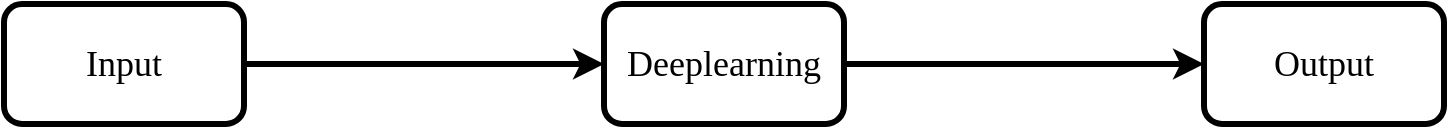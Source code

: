 <mxfile>
    <diagram id="lhXS8Uh2GHEemErjN_Nn" name="ページ1">
        <mxGraphModel dx="299" dy="773" grid="1" gridSize="10" guides="1" tooltips="1" connect="1" arrows="1" fold="1" page="1" pageScale="1" pageWidth="827" pageHeight="1169" background="#ffffff" math="0" shadow="0">
            <root>
                <mxCell id="0"/>
                <mxCell id="1" parent="0"/>
                <mxCell id="9" style="edgeStyle=none;html=1;exitX=1;exitY=0.5;exitDx=0;exitDy=0;entryX=0;entryY=0.5;entryDx=0;entryDy=0;fontSize=18;fontColor=#000000;strokeColor=#000000;strokeWidth=3;" parent="1" source="3" target="4" edge="1">
                    <mxGeometry relative="1" as="geometry"/>
                </mxCell>
                <mxCell id="3" value="&lt;font face=&quot;Times New Roman&quot; color=&quot;#000000&quot; style=&quot;font-size: 18px&quot;&gt;Input&lt;/font&gt;" style="rounded=1;whiteSpace=wrap;html=1;strokeColor=#000000;fillColor=#FFFFFF;strokeWidth=3;" parent="1" vertex="1">
                    <mxGeometry x="160" y="370" width="120" height="60" as="geometry"/>
                </mxCell>
                <mxCell id="10" style="edgeStyle=none;html=1;exitX=1;exitY=0.5;exitDx=0;exitDy=0;entryX=0;entryY=0.5;entryDx=0;entryDy=0;fontSize=18;fontColor=#000000;strokeColor=#000000;strokeWidth=3;" parent="1" source="4" target="6" edge="1">
                    <mxGeometry relative="1" as="geometry"/>
                </mxCell>
                <mxCell id="4" value="&lt;font face=&quot;Times New Roman&quot; color=&quot;#000000&quot; style=&quot;font-size: 18px&quot;&gt;Deeplearning&lt;/font&gt;" style="rounded=1;whiteSpace=wrap;html=1;strokeColor=#000000;fillColor=#FFFFFF;strokeWidth=3;" parent="1" vertex="1">
                    <mxGeometry x="460" y="370" width="120" height="60" as="geometry"/>
                </mxCell>
                <mxCell id="6" value="&lt;font face=&quot;Times New Roman&quot; color=&quot;#000000&quot; style=&quot;font-size: 18px&quot;&gt;Output&lt;/font&gt;" style="rounded=1;whiteSpace=wrap;html=1;strokeColor=#000000;fillColor=#FFFFFF;strokeWidth=3;" parent="1" vertex="1">
                    <mxGeometry x="760" y="370" width="120" height="60" as="geometry"/>
                </mxCell>
            </root>
        </mxGraphModel>
    </diagram>
</mxfile>